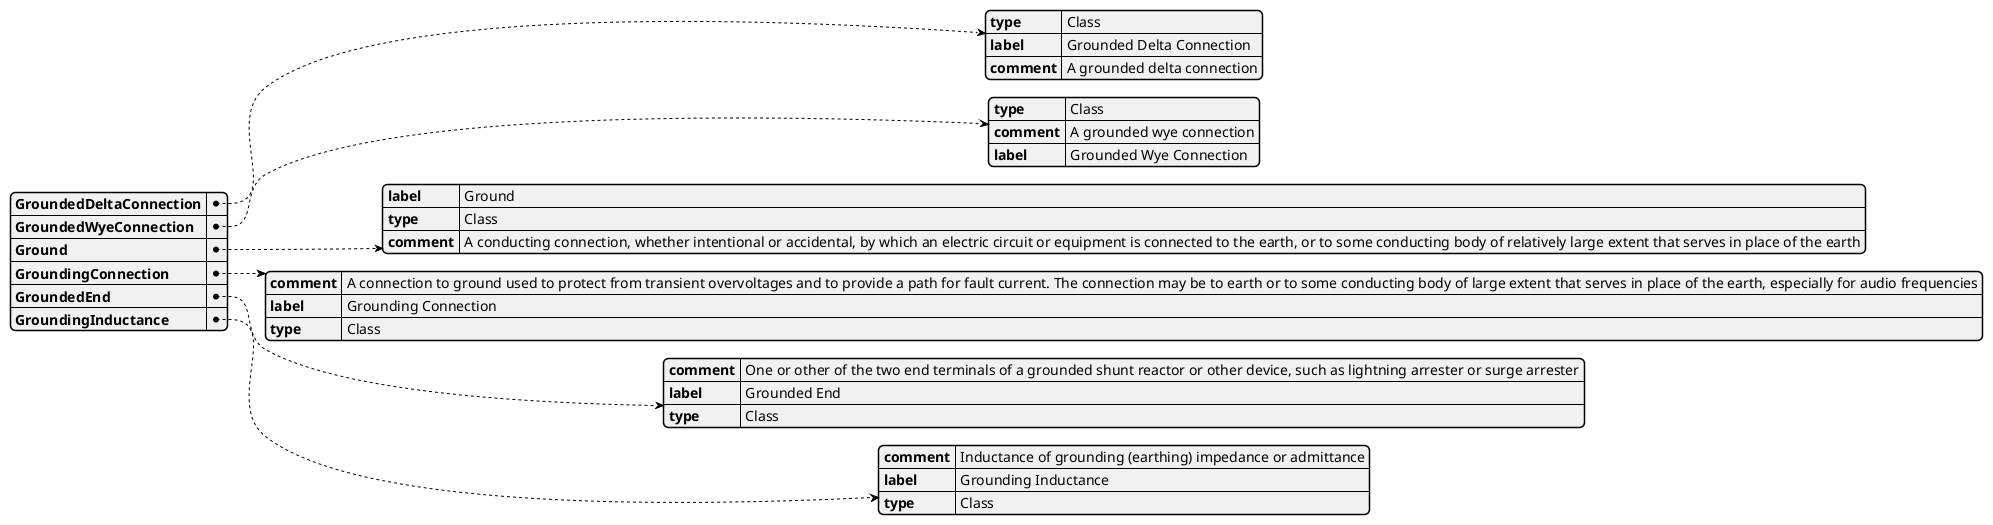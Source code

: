 @startjson
{
  "GroundedDeltaConnection": {
    "type": 
      "Class"
    ,
    "label": 
      "Grounded Delta Connection"
    ,
    "comment": 
      "A grounded delta connection"
    
  },
  "GroundedWyeConnection": {
    "type": 
      "Class"
    ,
    "comment": 
      "A grounded wye connection"
    ,
    "label": 
      "Grounded Wye Connection"
    
  },
  "Ground": {
    "label": 
      "Ground"
    ,
    "type": 
      "Class"
    ,
    "comment": 
      "A conducting connection, whether intentional or accidental, by which an electric circuit or equipment is connected to the earth, or to some conducting body of relatively large extent that serves in place of the earth"
    
  },
  "GroundingConnection": {
    "comment": 
      "A connection to ground used to protect from transient overvoltages and to provide a path for fault current. The connection may be to earth or to some conducting body of large extent that serves in place of the earth, especially for audio frequencies"
    ,
    "label": 
      "Grounding Connection"
    ,
    "type": 
      "Class"
    
  },
  "GroundedEnd": {
    "comment": 
      "One or other of the two end terminals of a grounded shunt reactor or other device, such as lightning arrester or surge arrester"
    ,
    "label": 
      "Grounded End"
    ,
    "type": 
      "Class"
    
  },
  "GroundingInductance": {
    "comment": 
      "Inductance of grounding (earthing) impedance or admittance"
    ,
    "label": 
      "Grounding Inductance"
    ,
    "type": 
      "Class"
    
  }
}
@endjson
